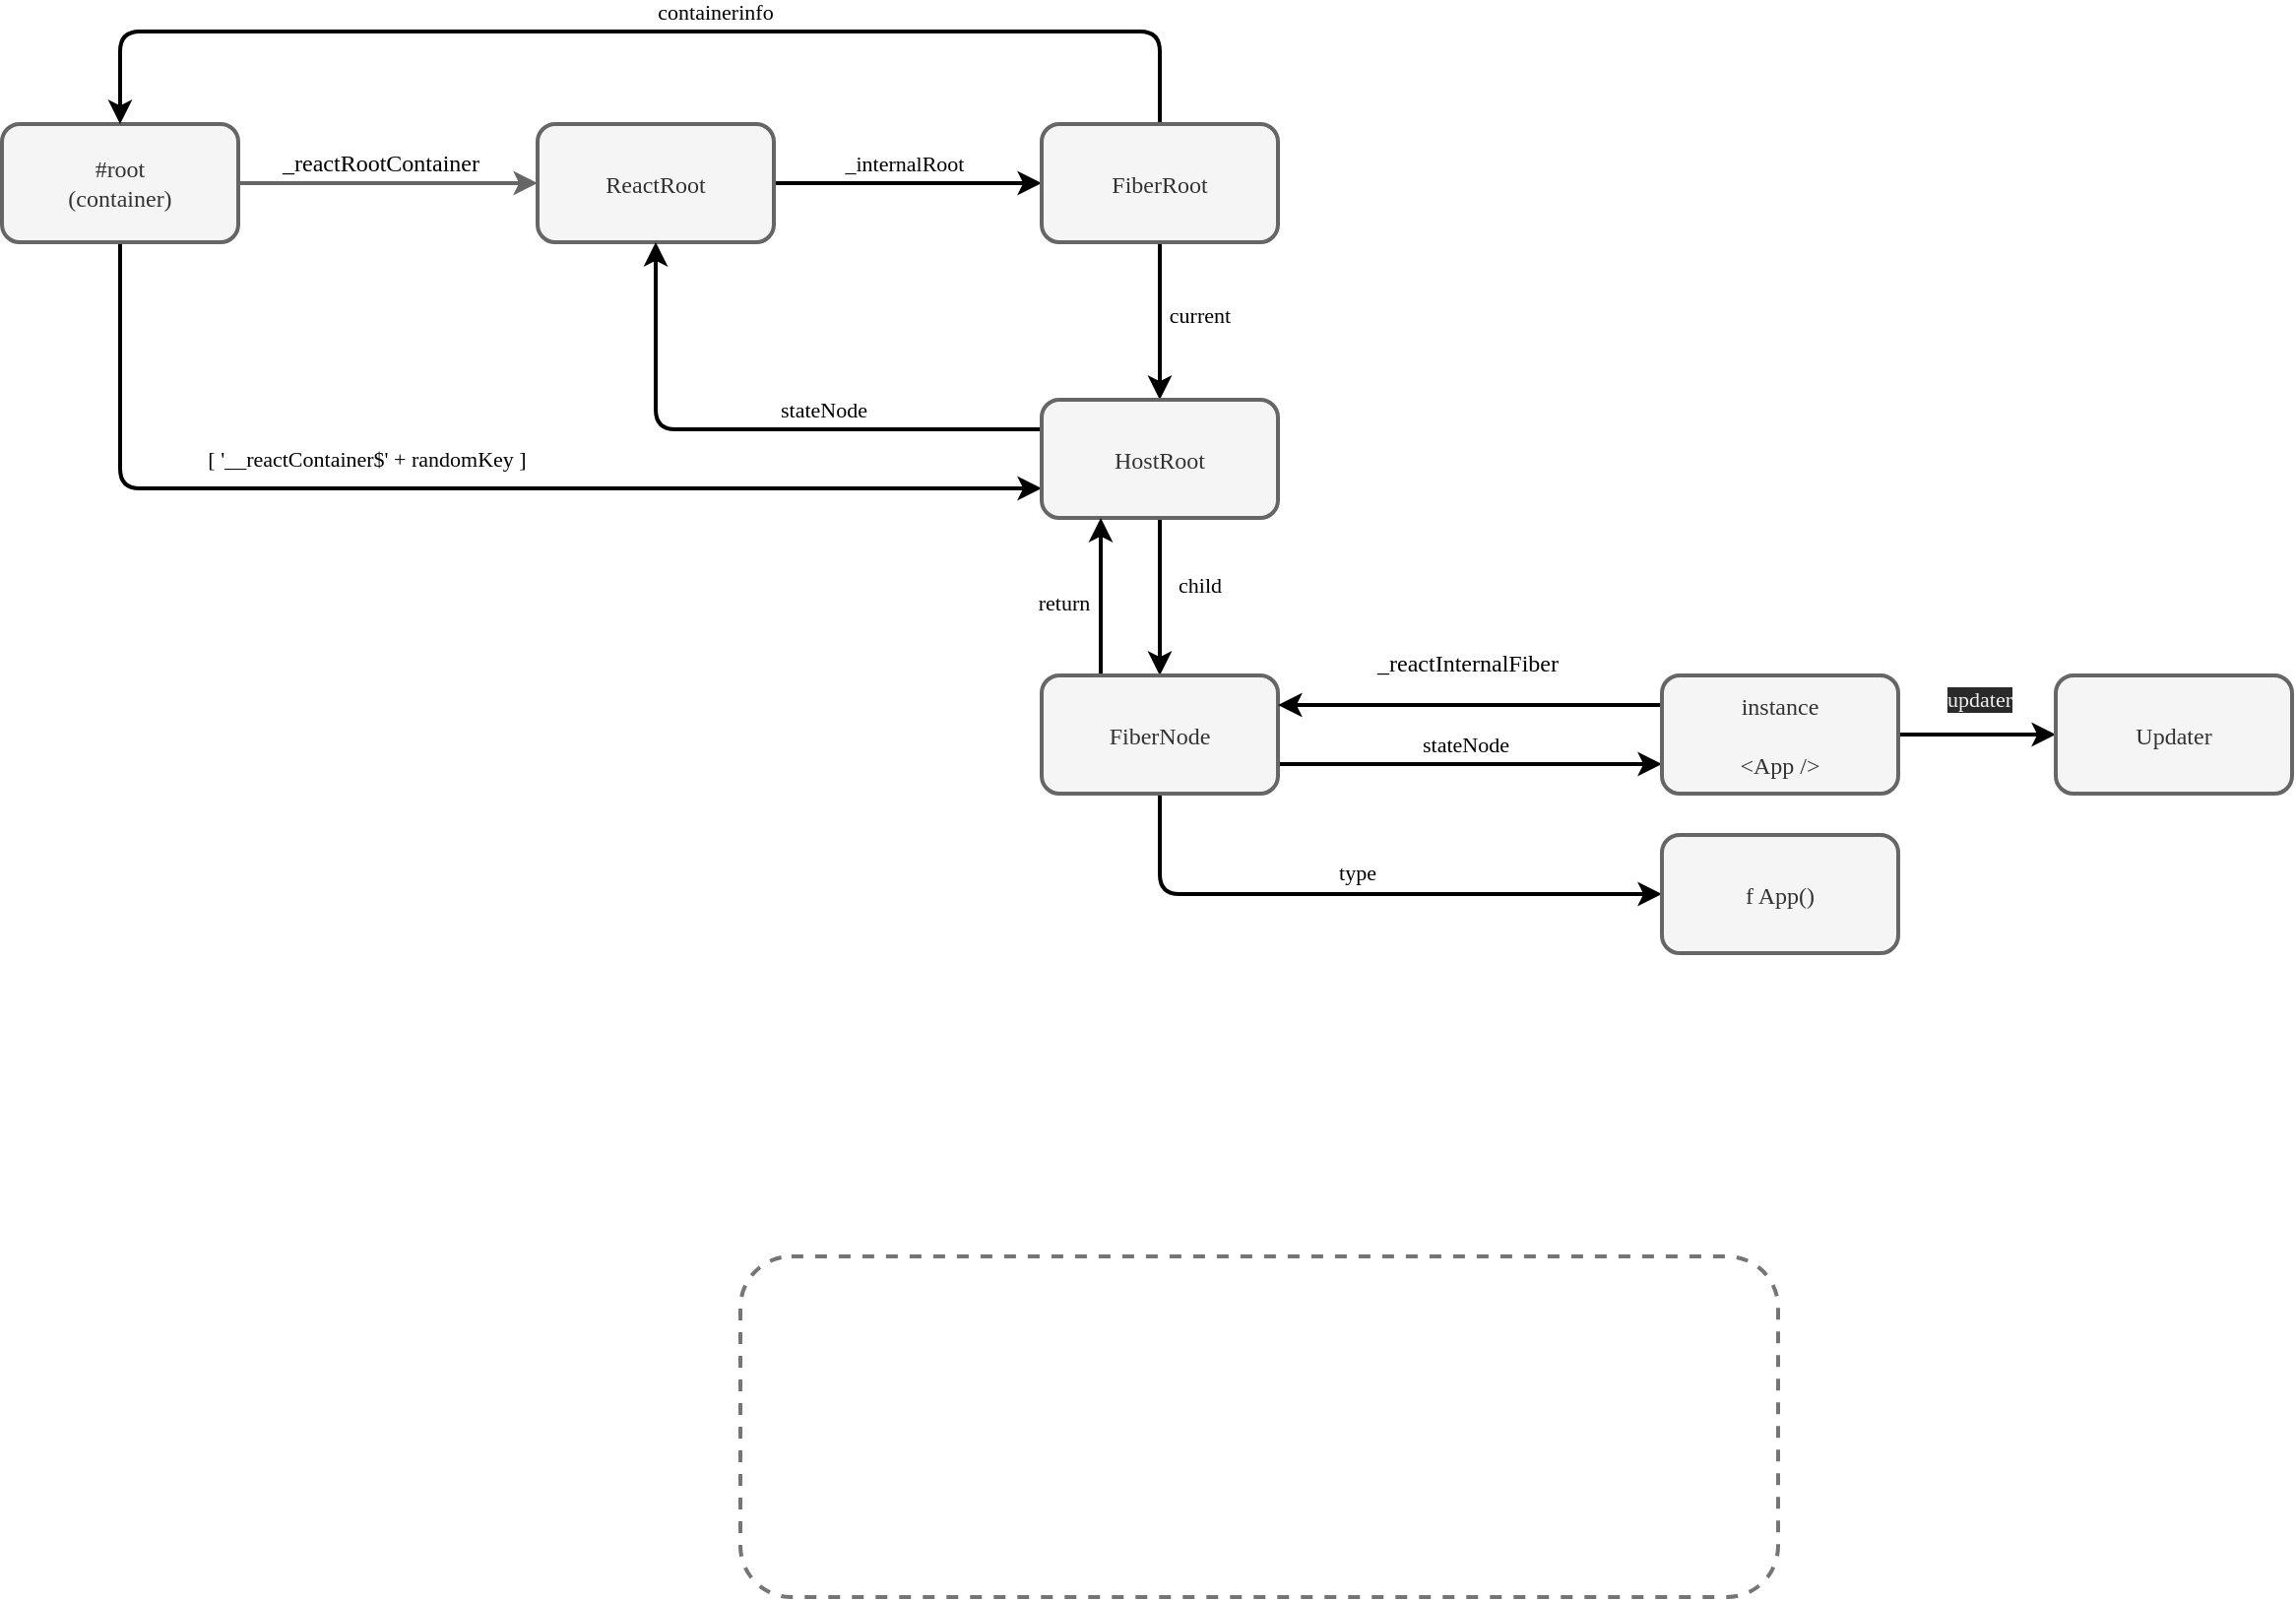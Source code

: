 <mxfile version="13.1.3">
    <diagram id="6hGFLwfOUW9BJ-s0fimq" name="Page-1">
        <mxGraphModel dx="991" dy="702" grid="0" gridSize="10" guides="1" tooltips="1" connect="1" arrows="1" fold="1" page="0" pageScale="1" pageWidth="827" pageHeight="1169" background="#ffffff" math="0" shadow="0">
            <root>
                <mxCell id="0"/>
                <mxCell id="1" parent="0"/>
                <mxCell id="5" value="" style="edgeStyle=orthogonalEdgeStyle;rounded=1;orthogonalLoop=1;jettySize=auto;html=1;fillColor=#f5f5f5;strokeColor=#666666;strokeWidth=2;fontFamily=Comic Sans MS;" parent="1" source="2" target="3" edge="1">
                    <mxGeometry relative="1" as="geometry">
                        <mxPoint x="320" y="150" as="targetPoint"/>
                    </mxGeometry>
                </mxCell>
                <mxCell id="6" value="&lt;span style=&quot;font-size: 12px&quot;&gt;_reactRootContainer&lt;/span&gt;" style="edgeLabel;html=1;align=center;verticalAlign=middle;resizable=0;points=[];labelBackgroundColor=none;fontColor=#000000;fontFamily=Comic Sans MS;" parent="5" vertex="1" connectable="0">
                    <mxGeometry x="-0.05" y="-2" relative="1" as="geometry">
                        <mxPoint y="-12" as="offset"/>
                    </mxGeometry>
                </mxCell>
                <mxCell id="26" style="edgeStyle=orthogonalEdgeStyle;rounded=1;orthogonalLoop=1;jettySize=auto;html=1;exitX=0.5;exitY=1;exitDx=0;exitDy=0;entryX=0;entryY=0.75;entryDx=0;entryDy=0;strokeWidth=2;strokeColor=#000000;fontFamily=Comic Sans MS;" parent="1" source="2" target="17" edge="1">
                    <mxGeometry relative="1" as="geometry"/>
                </mxCell>
                <mxCell id="27" value="[ '__reactContainer$' + randomKey ]" style="edgeLabel;html=1;align=center;verticalAlign=middle;resizable=0;points=[];labelBackgroundColor=none;fontColor=#000000;fontFamily=Comic Sans MS;" parent="26" vertex="1" connectable="0">
                    <mxGeometry x="-0.279" y="2" relative="1" as="geometry">
                        <mxPoint x="36" y="-13" as="offset"/>
                    </mxGeometry>
                </mxCell>
                <mxCell id="2" value="#root&lt;br&gt;(container)" style="rounded=1;whiteSpace=wrap;html=1;strokeWidth=2;fillColor=#f5f5f5;strokeColor=#666666;fontColor=#333333;fontFamily=Comic Sans MS;" parent="1" vertex="1">
                    <mxGeometry x="-120" y="120" width="120" height="60" as="geometry"/>
                </mxCell>
                <mxCell id="9" value="" style="edgeStyle=orthogonalEdgeStyle;rounded=1;orthogonalLoop=1;jettySize=auto;html=1;strokeWidth=2;strokeColor=#000000;fontFamily=Comic Sans MS;" parent="1" source="3" target="8" edge="1">
                    <mxGeometry relative="1" as="geometry"/>
                </mxCell>
                <mxCell id="10" value="_internalRoot" style="edgeLabel;html=1;align=center;verticalAlign=middle;resizable=0;points=[];labelBackgroundColor=none;fontColor=#000000;fontFamily=Comic Sans MS;" parent="9" vertex="1" connectable="0">
                    <mxGeometry x="-0.11" y="-3" relative="1" as="geometry">
                        <mxPoint x="5" y="-13" as="offset"/>
                    </mxGeometry>
                </mxCell>
                <mxCell id="3" value="&lt;div style=&quot;line-height: 30px&quot;&gt;&lt;span&gt;ReactRoot&lt;/span&gt;&lt;br&gt;&lt;/div&gt;" style="rounded=1;whiteSpace=wrap;html=1;strokeWidth=2;fillColor=#f5f5f5;strokeColor=#666666;fontColor=#333333;fontFamily=Comic Sans MS;" parent="1" vertex="1">
                    <mxGeometry x="152" y="120" width="120" height="60" as="geometry"/>
                </mxCell>
                <mxCell id="14" value="" style="edgeStyle=orthogonalEdgeStyle;rounded=1;orthogonalLoop=1;jettySize=auto;html=1;entryX=0.5;entryY=0;entryDx=0;entryDy=0;exitX=0.5;exitY=0;exitDx=0;exitDy=0;strokeWidth=2;strokeColor=#000000;fontFamily=Comic Sans MS;" parent="1" source="8" target="2" edge="1">
                    <mxGeometry relative="1" as="geometry">
                        <mxPoint x="580" y="40" as="targetPoint"/>
                        <Array as="points">
                            <mxPoint x="468" y="73"/>
                            <mxPoint x="-60" y="73"/>
                        </Array>
                    </mxGeometry>
                </mxCell>
                <mxCell id="16" value="containerinfo" style="edgeLabel;html=1;align=center;verticalAlign=middle;resizable=0;points=[];labelBackgroundColor=none;fontColor=#000000;fontFamily=Comic Sans MS;" parent="14" vertex="1" connectable="0">
                    <mxGeometry x="-0.12" y="1" relative="1" as="geometry">
                        <mxPoint y="-11" as="offset"/>
                    </mxGeometry>
                </mxCell>
                <mxCell id="18" value="" style="edgeStyle=orthogonalEdgeStyle;rounded=1;orthogonalLoop=1;jettySize=auto;html=1;strokeWidth=2;strokeColor=#000000;fontFamily=Comic Sans MS;" parent="1" source="8" target="17" edge="1">
                    <mxGeometry relative="1" as="geometry"/>
                </mxCell>
                <mxCell id="19" value="current" style="edgeLabel;html=1;align=center;verticalAlign=middle;resizable=0;points=[];labelBackgroundColor=none;fontColor=#000000;fontFamily=Comic Sans MS;" parent="18" vertex="1" connectable="0">
                    <mxGeometry x="-0.075" y="1" relative="1" as="geometry">
                        <mxPoint x="19" as="offset"/>
                    </mxGeometry>
                </mxCell>
                <mxCell id="8" value="&lt;div style=&quot;line-height: 30px&quot;&gt;FiberRoot&lt;/div&gt;" style="rounded=1;whiteSpace=wrap;html=1;strokeWidth=2;fillColor=#f5f5f5;strokeColor=#666666;fontColor=#333333;fontFamily=Comic Sans MS;" parent="1" vertex="1">
                    <mxGeometry x="408" y="120" width="120" height="60" as="geometry"/>
                </mxCell>
                <mxCell id="21" style="edgeStyle=orthogonalEdgeStyle;rounded=1;orthogonalLoop=1;jettySize=auto;html=1;exitX=0;exitY=0.25;exitDx=0;exitDy=0;entryX=0.5;entryY=1;entryDx=0;entryDy=0;strokeWidth=2;strokeColor=#000000;fontFamily=Comic Sans MS;" parent="1" source="17" target="3" edge="1">
                    <mxGeometry relative="1" as="geometry"/>
                </mxCell>
                <mxCell id="22" value="stateNode" style="edgeLabel;html=1;align=center;verticalAlign=middle;resizable=0;points=[];labelBackgroundColor=none;fontColor=#000000;fontFamily=Comic Sans MS;" parent="21" vertex="1" connectable="0">
                    <mxGeometry x="-0.238" y="-2" relative="1" as="geometry">
                        <mxPoint y="-8" as="offset"/>
                    </mxGeometry>
                </mxCell>
                <mxCell id="24" value="" style="edgeStyle=orthogonalEdgeStyle;rounded=1;orthogonalLoop=1;jettySize=auto;html=1;strokeWidth=2;strokeColor=#000000;fontFamily=Comic Sans MS;" parent="1" source="17" target="23" edge="1">
                    <mxGeometry relative="1" as="geometry"/>
                </mxCell>
                <mxCell id="25" value="child" style="edgeLabel;html=1;align=center;verticalAlign=middle;resizable=0;points=[];labelBackgroundColor=none;fontColor=#000000;fontFamily=Comic Sans MS;" parent="24" vertex="1" connectable="0">
                    <mxGeometry x="-0.15" y="1" relative="1" as="geometry">
                        <mxPoint x="19" as="offset"/>
                    </mxGeometry>
                </mxCell>
                <mxCell id="17" value="&lt;div style=&quot;line-height: 30px&quot;&gt;HostRoot&lt;/div&gt;" style="rounded=1;whiteSpace=wrap;html=1;strokeWidth=2;fillColor=#f5f5f5;strokeColor=#666666;fontColor=#333333;fontFamily=Comic Sans MS;" parent="1" vertex="1">
                    <mxGeometry x="408" y="260" width="120" height="60" as="geometry"/>
                </mxCell>
                <mxCell id="29" value="" style="edgeStyle=orthogonalEdgeStyle;rounded=1;orthogonalLoop=1;jettySize=auto;html=1;fontFamily=Comic Sans MS;strokeColor=#000000;strokeWidth=2;exitX=1;exitY=0.75;exitDx=0;exitDy=0;entryX=0;entryY=0.75;entryDx=0;entryDy=0;" parent="1" source="23" target="28" edge="1">
                    <mxGeometry relative="1" as="geometry"/>
                </mxCell>
                <mxCell id="30" value="stateNode" style="edgeLabel;html=1;align=center;verticalAlign=middle;resizable=0;points=[];fontFamily=Comic Sans MS;fontColor=#000000;labelBackgroundColor=none;" parent="29" vertex="1" connectable="0">
                    <mxGeometry x="-0.03" y="2" relative="1" as="geometry">
                        <mxPoint y="-8" as="offset"/>
                    </mxGeometry>
                </mxCell>
                <mxCell id="33" value="return" style="edgeStyle=orthogonalEdgeStyle;orthogonalLoop=1;jettySize=auto;html=1;exitX=0.25;exitY=0;exitDx=0;exitDy=0;entryX=0.25;entryY=1;entryDx=0;entryDy=0;fontFamily=Comic Sans MS;strokeColor=#000000;fontColor=#000000;fillColor=none;gradientColor=none;labelBackgroundColor=none;strokeWidth=2;" parent="1" source="23" target="17" edge="1">
                    <mxGeometry x="-0.075" y="19" relative="1" as="geometry">
                        <mxPoint as="offset"/>
                    </mxGeometry>
                </mxCell>
                <mxCell id="36" value="type" style="edgeStyle=orthogonalEdgeStyle;orthogonalLoop=1;jettySize=auto;html=1;labelBackgroundColor=none;strokeColor=#000000;strokeWidth=2;fontFamily=Comic Sans MS;fontColor=#000000;entryX=0;entryY=0.5;entryDx=0;entryDy=0;" parent="1" source="23" target="35" edge="1">
                    <mxGeometry x="-0.013" y="11" relative="1" as="geometry">
                        <Array as="points">
                            <mxPoint x="468" y="511"/>
                        </Array>
                        <mxPoint as="offset"/>
                    </mxGeometry>
                </mxCell>
                <mxCell id="23" value="&lt;div style=&quot;line-height: 30px&quot;&gt;FiberNode&lt;/div&gt;" style="rounded=1;whiteSpace=wrap;html=1;strokeWidth=2;fillColor=#f5f5f5;strokeColor=#666666;fontColor=#333333;fontFamily=Comic Sans MS;" parent="1" vertex="1">
                    <mxGeometry x="408" y="400" width="120" height="60" as="geometry"/>
                </mxCell>
                <mxCell id="35" value="&lt;div style=&quot;line-height: 30px&quot;&gt;f App()&lt;/div&gt;" style="rounded=1;whiteSpace=wrap;html=1;strokeWidth=2;fillColor=#f5f5f5;strokeColor=#666666;fontColor=#333333;fontFamily=Comic Sans MS;" parent="1" vertex="1">
                    <mxGeometry x="723" y="481" width="120" height="60" as="geometry"/>
                </mxCell>
                <mxCell id="31" value="&lt;div style=&quot;color: rgb(0 , 0 , 0) ; background-color: rgb(255 , 255 , 255) ; font-size: 12px ; line-height: 30px&quot;&gt;_reactInternalFiber&lt;/div&gt;" style="edgeStyle=orthogonalEdgeStyle;rounded=1;orthogonalLoop=1;jettySize=auto;html=1;exitX=0;exitY=0.25;exitDx=0;exitDy=0;entryX=1;entryY=0.25;entryDx=0;entryDy=0;fontFamily=Comic Sans MS;strokeColor=#000000;strokeWidth=2;" parent="1" source="28" target="23" edge="1">
                    <mxGeometry x="0.02" y="-22" relative="1" as="geometry">
                        <Array as="points">
                            <mxPoint x="624" y="415"/>
                            <mxPoint x="624" y="415"/>
                        </Array>
                        <mxPoint as="offset"/>
                    </mxGeometry>
                </mxCell>
                <mxCell id="38" value="updater" style="edgeStyle=orthogonalEdgeStyle;rounded=1;orthogonalLoop=1;jettySize=auto;html=1;strokeColor=#000000;strokeWidth=2;labelBackgroundColor=#2a2a2a;fontColor=#f0f0f0;fontFamily=Comic Sans MS;" edge="1" parent="1" source="28" target="37">
                    <mxGeometry x="0.025" y="18" relative="1" as="geometry">
                        <mxPoint as="offset"/>
                    </mxGeometry>
                </mxCell>
                <mxCell id="28" value="&lt;div style=&quot;line-height: 30px&quot;&gt;instance&lt;/div&gt;&lt;div style=&quot;line-height: 30px&quot;&gt;&amp;lt;App /&amp;gt;&lt;/div&gt;" style="rounded=1;whiteSpace=wrap;html=1;strokeWidth=2;fillColor=#f5f5f5;strokeColor=#666666;fontColor=#333333;fontFamily=Comic Sans MS;" parent="1" vertex="1">
                    <mxGeometry x="723" y="400" width="120" height="60" as="geometry"/>
                </mxCell>
                <mxCell id="37" value="&lt;div style=&quot;line-height: 30px&quot;&gt;Updater&lt;/div&gt;" style="rounded=1;whiteSpace=wrap;html=1;strokeWidth=2;fillColor=#f5f5f5;strokeColor=#666666;fontColor=#333333;fontFamily=Comic Sans MS;" vertex="1" parent="1">
                    <mxGeometry x="923" y="400" width="120" height="60" as="geometry"/>
                </mxCell>
                <mxCell id="32" value="" style="rounded=1;whiteSpace=wrap;html=1;dashed=1;fillColor=none;strokeWidth=2;strokeColor=#757575;" parent="1" vertex="1">
                    <mxGeometry x="255" y="695" width="527" height="173" as="geometry"/>
                </mxCell>
            </root>
        </mxGraphModel>
    </diagram>
</mxfile>
